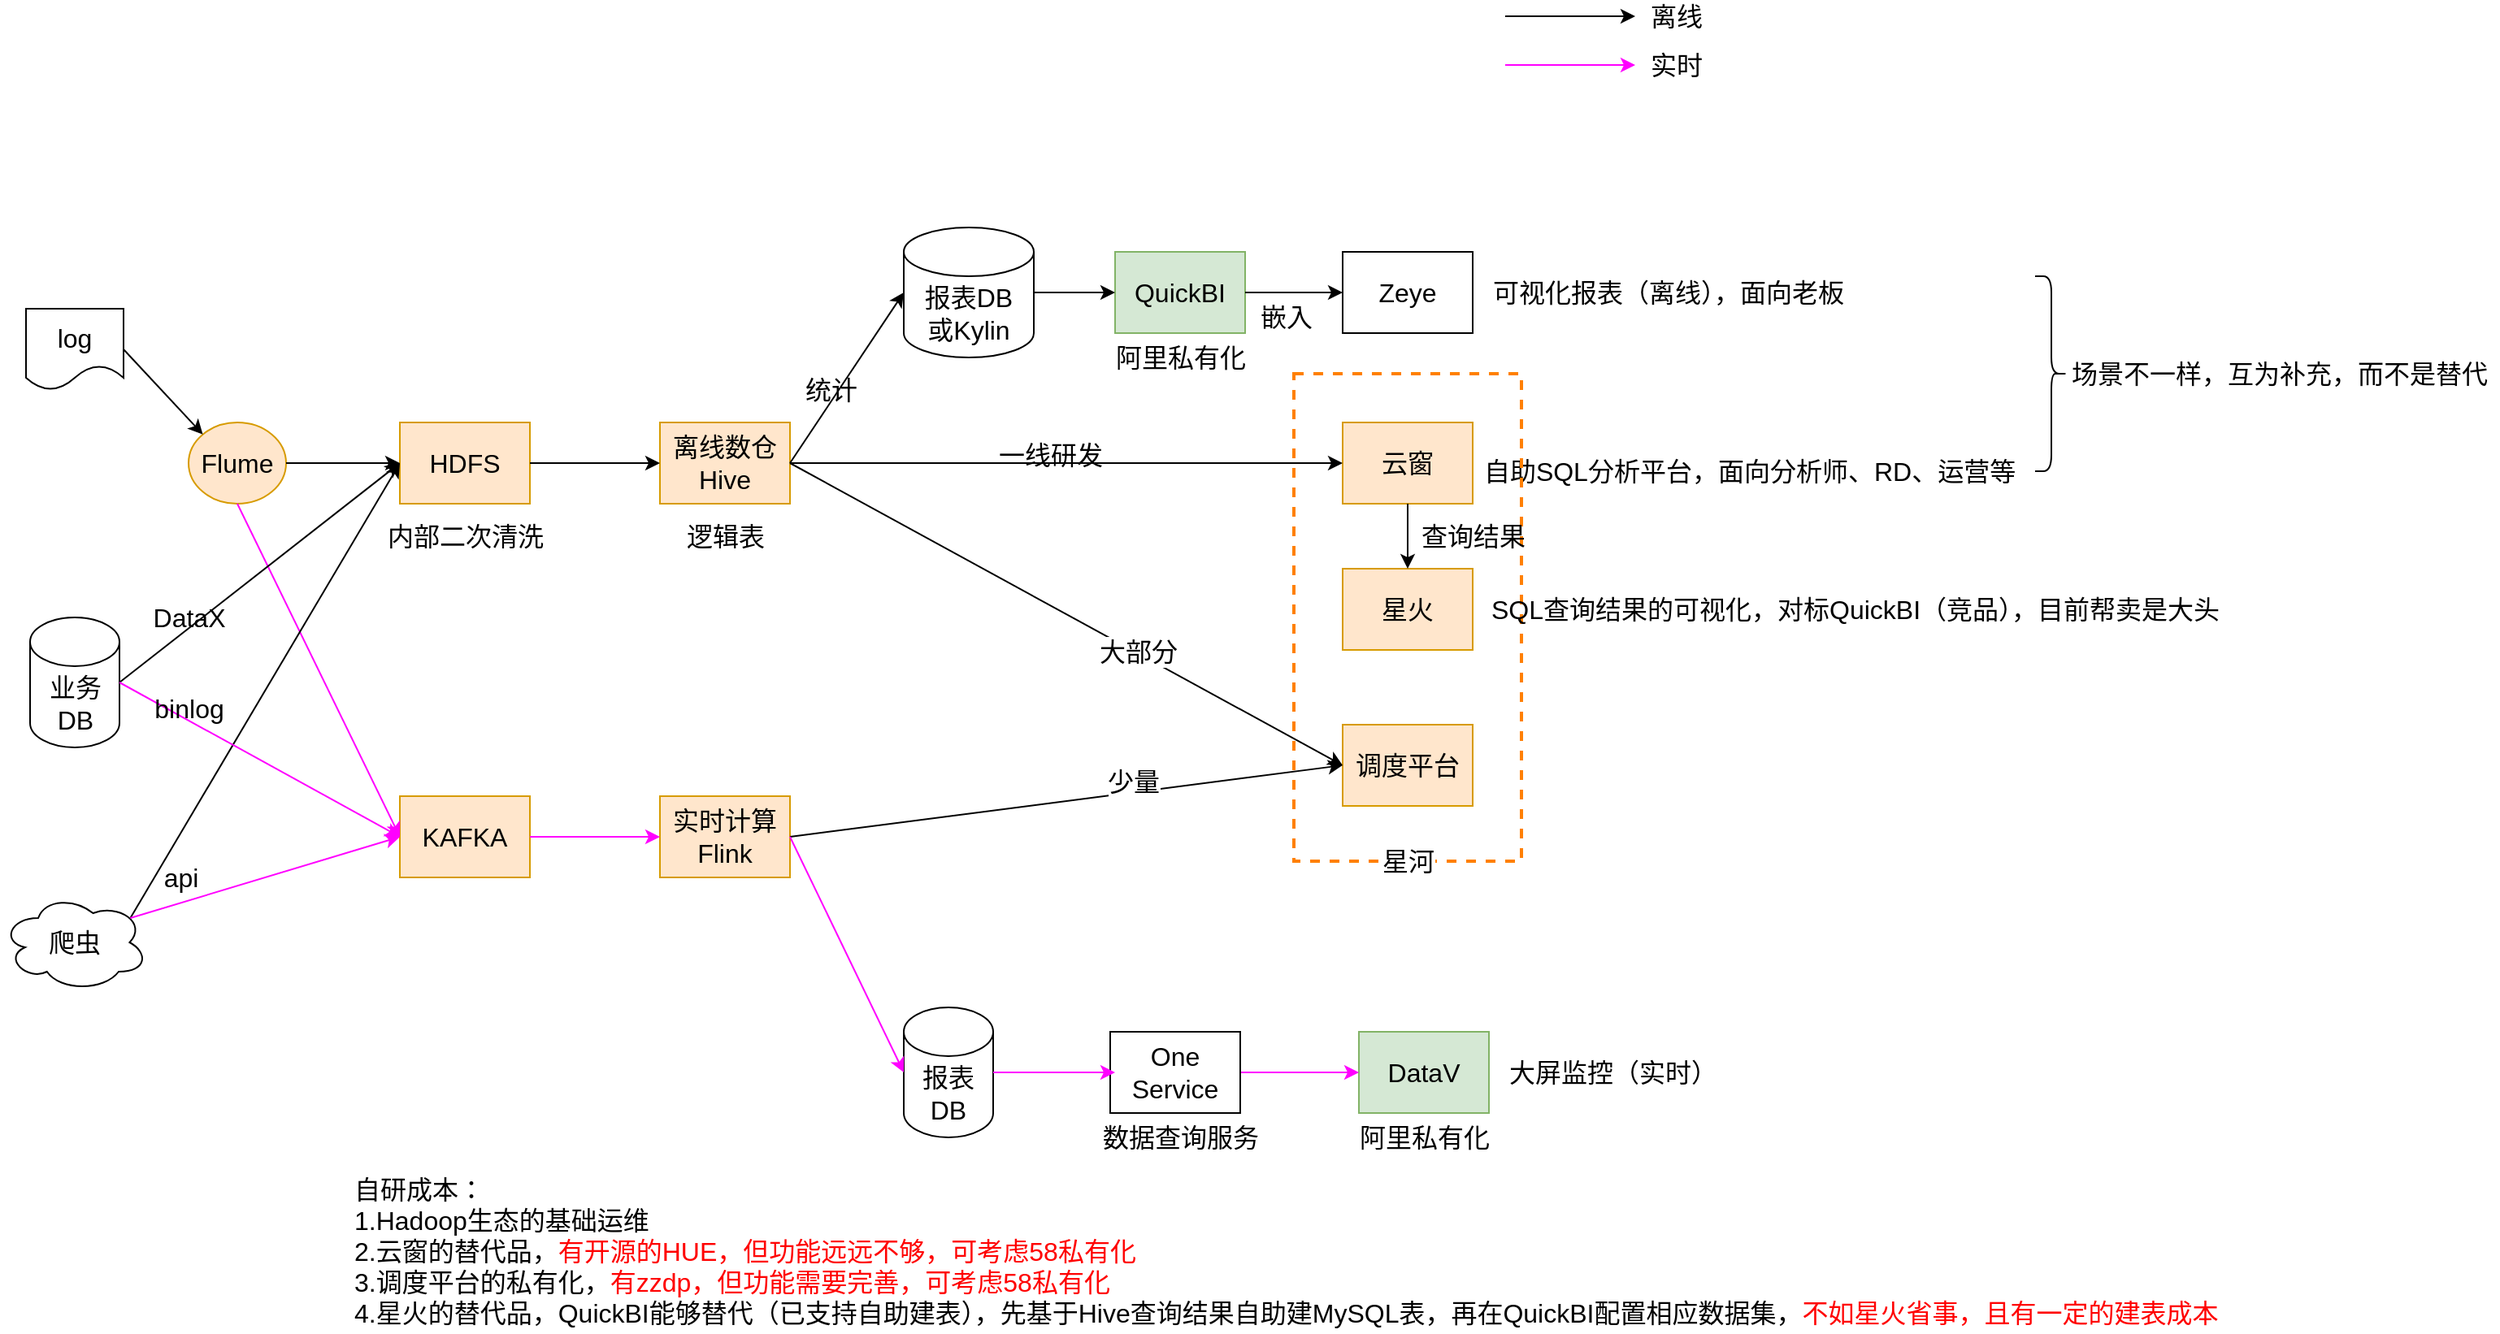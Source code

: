 <mxfile version="17.4.3" type="github">
  <diagram id="TMgxbQlVMmeY9P32GQ1a" name="Page-1">
    <mxGraphModel dx="986" dy="769" grid="1" gridSize="10" guides="1" tooltips="1" connect="1" arrows="1" fold="1" page="1" pageScale="1" pageWidth="827" pageHeight="1169" math="0" shadow="0">
      <root>
        <mxCell id="0" />
        <mxCell id="1" parent="0" />
        <mxCell id="b4gnppYfoSFITk3-e2fL-1" value="&lt;font style=&quot;font-size: 16px&quot;&gt;log&lt;/font&gt;" style="shape=document;whiteSpace=wrap;html=1;boundedLbl=1;" parent="1" vertex="1">
          <mxGeometry x="80" y="200" width="60" height="50" as="geometry" />
        </mxCell>
        <mxCell id="b4gnppYfoSFITk3-e2fL-2" value="业务DB" style="shape=cylinder3;whiteSpace=wrap;html=1;boundedLbl=1;backgroundOutline=1;size=15;fontSize=16;" parent="1" vertex="1">
          <mxGeometry x="82.5" y="390" width="55" height="80" as="geometry" />
        </mxCell>
        <mxCell id="b4gnppYfoSFITk3-e2fL-3" value="爬虫" style="ellipse;shape=cloud;whiteSpace=wrap;html=1;fontSize=16;" parent="1" vertex="1">
          <mxGeometry x="65" y="560" width="90" height="60" as="geometry" />
        </mxCell>
        <mxCell id="b4gnppYfoSFITk3-e2fL-4" value="HDFS" style="rounded=0;whiteSpace=wrap;html=1;fontSize=16;fillColor=#ffe6cc;strokeColor=#d79b00;" parent="1" vertex="1">
          <mxGeometry x="310" y="270" width="80" height="50" as="geometry" />
        </mxCell>
        <mxCell id="b4gnppYfoSFITk3-e2fL-6" value="Flume" style="ellipse;whiteSpace=wrap;html=1;fontSize=16;fillColor=#ffe6cc;strokeColor=#d79b00;" parent="1" vertex="1">
          <mxGeometry x="180" y="270" width="60" height="50" as="geometry" />
        </mxCell>
        <mxCell id="b4gnppYfoSFITk3-e2fL-7" value="KAFKA" style="rounded=0;whiteSpace=wrap;html=1;fontSize=16;fillColor=#ffe6cc;strokeColor=#d79b00;" parent="1" vertex="1">
          <mxGeometry x="310" y="500" width="80" height="50" as="geometry" />
        </mxCell>
        <mxCell id="b4gnppYfoSFITk3-e2fL-9" value="" style="endArrow=classic;html=1;rounded=0;fontSize=16;exitX=1;exitY=0.5;exitDx=0;exitDy=0;entryX=0;entryY=0;entryDx=0;entryDy=0;" parent="1" source="b4gnppYfoSFITk3-e2fL-1" target="b4gnppYfoSFITk3-e2fL-6" edge="1">
          <mxGeometry width="50" height="50" relative="1" as="geometry">
            <mxPoint x="210" y="430" as="sourcePoint" />
            <mxPoint x="260" y="380" as="targetPoint" />
          </mxGeometry>
        </mxCell>
        <mxCell id="b4gnppYfoSFITk3-e2fL-10" value="" style="endArrow=classic;html=1;rounded=0;fontSize=16;exitX=1;exitY=0.5;exitDx=0;exitDy=0;entryX=0;entryY=0.5;entryDx=0;entryDy=0;" parent="1" source="b4gnppYfoSFITk3-e2fL-6" target="b4gnppYfoSFITk3-e2fL-4" edge="1">
          <mxGeometry width="50" height="50" relative="1" as="geometry">
            <mxPoint x="150" y="235" as="sourcePoint" />
            <mxPoint x="198.787" y="287.322" as="targetPoint" />
          </mxGeometry>
        </mxCell>
        <mxCell id="b4gnppYfoSFITk3-e2fL-11" value="" style="endArrow=classic;html=1;rounded=0;fontSize=16;exitX=0.5;exitY=1;exitDx=0;exitDy=0;entryX=0;entryY=0.5;entryDx=0;entryDy=0;strokeColor=#FF00FF;" parent="1" source="b4gnppYfoSFITk3-e2fL-6" target="b4gnppYfoSFITk3-e2fL-7" edge="1">
          <mxGeometry width="50" height="50" relative="1" as="geometry">
            <mxPoint x="250" y="305" as="sourcePoint" />
            <mxPoint x="320" y="305" as="targetPoint" />
          </mxGeometry>
        </mxCell>
        <mxCell id="b4gnppYfoSFITk3-e2fL-12" value="" style="endArrow=classic;html=1;rounded=0;fontSize=16;exitX=1;exitY=0.5;exitDx=0;exitDy=0;entryX=0;entryY=0.5;entryDx=0;entryDy=0;exitPerimeter=0;" parent="1" source="b4gnppYfoSFITk3-e2fL-2" target="b4gnppYfoSFITk3-e2fL-4" edge="1">
          <mxGeometry width="50" height="50" relative="1" as="geometry">
            <mxPoint x="250" y="305" as="sourcePoint" />
            <mxPoint x="320" y="305" as="targetPoint" />
          </mxGeometry>
        </mxCell>
        <mxCell id="b4gnppYfoSFITk3-e2fL-13" value="" style="endArrow=classic;html=1;rounded=0;fontSize=16;exitX=0.88;exitY=0.25;exitDx=0;exitDy=0;entryX=0;entryY=0.5;entryDx=0;entryDy=0;exitPerimeter=0;" parent="1" source="b4gnppYfoSFITk3-e2fL-3" target="b4gnppYfoSFITk3-e2fL-4" edge="1">
          <mxGeometry width="50" height="50" relative="1" as="geometry">
            <mxPoint x="147.5" y="440" as="sourcePoint" />
            <mxPoint x="320" y="305" as="targetPoint" />
          </mxGeometry>
        </mxCell>
        <mxCell id="b4gnppYfoSFITk3-e2fL-14" value="内部二次清洗" style="text;html=1;align=center;verticalAlign=middle;resizable=0;points=[];autosize=1;strokeColor=none;fillColor=none;fontSize=16;" parent="1" vertex="1">
          <mxGeometry x="295" y="330" width="110" height="20" as="geometry" />
        </mxCell>
        <mxCell id="b4gnppYfoSFITk3-e2fL-15" value="离线数仓&lt;br&gt;Hive" style="rounded=0;whiteSpace=wrap;html=1;fontSize=16;fillColor=#ffe6cc;strokeColor=#d79b00;" parent="1" vertex="1">
          <mxGeometry x="470" y="270" width="80" height="50" as="geometry" />
        </mxCell>
        <mxCell id="b4gnppYfoSFITk3-e2fL-16" value="实时计算&lt;br&gt;Flink" style="rounded=0;whiteSpace=wrap;html=1;fontSize=16;fillColor=#ffe6cc;strokeColor=#d79b00;" parent="1" vertex="1">
          <mxGeometry x="470" y="500" width="80" height="50" as="geometry" />
        </mxCell>
        <mxCell id="b4gnppYfoSFITk3-e2fL-18" value="逻辑表" style="text;html=1;align=center;verticalAlign=middle;resizable=0;points=[];autosize=1;strokeColor=none;fillColor=none;fontSize=16;" parent="1" vertex="1">
          <mxGeometry x="480" y="330" width="60" height="20" as="geometry" />
        </mxCell>
        <mxCell id="b4gnppYfoSFITk3-e2fL-20" value="报表DB&lt;br&gt;或Kylin" style="shape=cylinder3;whiteSpace=wrap;html=1;boundedLbl=1;backgroundOutline=1;size=15;fontSize=16;" parent="1" vertex="1">
          <mxGeometry x="620" y="150" width="80" height="80" as="geometry" />
        </mxCell>
        <mxCell id="b4gnppYfoSFITk3-e2fL-21" value="QuickBI" style="rounded=0;whiteSpace=wrap;html=1;fontSize=16;fillColor=#d5e8d4;strokeColor=#82b366;" parent="1" vertex="1">
          <mxGeometry x="750" y="165" width="80" height="50" as="geometry" />
        </mxCell>
        <mxCell id="b4gnppYfoSFITk3-e2fL-22" value="Zeye" style="rounded=0;whiteSpace=wrap;html=1;fontSize=16;" parent="1" vertex="1">
          <mxGeometry x="890" y="165" width="80" height="50" as="geometry" />
        </mxCell>
        <mxCell id="b4gnppYfoSFITk3-e2fL-23" value="" style="endArrow=classic;html=1;rounded=0;fontSize=16;exitX=1;exitY=0.5;exitDx=0;exitDy=0;entryX=0;entryY=0.5;entryDx=0;entryDy=0;" parent="1" source="b4gnppYfoSFITk3-e2fL-4" target="b4gnppYfoSFITk3-e2fL-15" edge="1">
          <mxGeometry width="50" height="50" relative="1" as="geometry">
            <mxPoint x="250" y="305" as="sourcePoint" />
            <mxPoint x="320" y="305" as="targetPoint" />
          </mxGeometry>
        </mxCell>
        <mxCell id="b4gnppYfoSFITk3-e2fL-24" value="" style="endArrow=classic;html=1;rounded=0;fontSize=16;exitX=1;exitY=0.5;exitDx=0;exitDy=0;entryX=0;entryY=0.5;entryDx=0;entryDy=0;entryPerimeter=0;" parent="1" source="b4gnppYfoSFITk3-e2fL-15" target="b4gnppYfoSFITk3-e2fL-20" edge="1">
          <mxGeometry width="50" height="50" relative="1" as="geometry">
            <mxPoint x="400" y="305" as="sourcePoint" />
            <mxPoint x="480" y="305" as="targetPoint" />
          </mxGeometry>
        </mxCell>
        <mxCell id="b4gnppYfoSFITk3-e2fL-25" value="" style="endArrow=classic;html=1;rounded=0;fontSize=16;exitX=1;exitY=0.5;exitDx=0;exitDy=0;entryX=0;entryY=0.5;entryDx=0;entryDy=0;exitPerimeter=0;" parent="1" source="b4gnppYfoSFITk3-e2fL-20" target="b4gnppYfoSFITk3-e2fL-21" edge="1">
          <mxGeometry width="50" height="50" relative="1" as="geometry">
            <mxPoint x="560" y="305" as="sourcePoint" />
            <mxPoint x="630" y="200" as="targetPoint" />
          </mxGeometry>
        </mxCell>
        <mxCell id="b4gnppYfoSFITk3-e2fL-26" value="" style="endArrow=classic;html=1;rounded=0;fontSize=16;exitX=1;exitY=0.5;exitDx=0;exitDy=0;entryX=0;entryY=0.5;entryDx=0;entryDy=0;" parent="1" source="b4gnppYfoSFITk3-e2fL-21" target="b4gnppYfoSFITk3-e2fL-22" edge="1">
          <mxGeometry width="50" height="50" relative="1" as="geometry">
            <mxPoint x="685" y="200" as="sourcePoint" />
            <mxPoint x="760" y="200" as="targetPoint" />
          </mxGeometry>
        </mxCell>
        <mxCell id="b4gnppYfoSFITk3-e2fL-27" value="嵌入" style="text;html=1;align=center;verticalAlign=middle;resizable=0;points=[];autosize=1;strokeColor=none;fillColor=none;fontSize=16;" parent="1" vertex="1">
          <mxGeometry x="830" y="195" width="50" height="20" as="geometry" />
        </mxCell>
        <mxCell id="b4gnppYfoSFITk3-e2fL-28" value="云窗" style="rounded=0;whiteSpace=wrap;html=1;fontSize=16;fillColor=#ffe6cc;strokeColor=#d79b00;" parent="1" vertex="1">
          <mxGeometry x="890" y="270" width="80" height="50" as="geometry" />
        </mxCell>
        <mxCell id="b4gnppYfoSFITk3-e2fL-29" value="" style="endArrow=classic;html=1;rounded=0;fontSize=16;exitX=1;exitY=0.5;exitDx=0;exitDy=0;entryX=0;entryY=0.5;entryDx=0;entryDy=0;" parent="1" source="b4gnppYfoSFITk3-e2fL-15" target="b4gnppYfoSFITk3-e2fL-28" edge="1">
          <mxGeometry width="50" height="50" relative="1" as="geometry">
            <mxPoint x="560" y="305" as="sourcePoint" />
            <mxPoint x="630" y="200" as="targetPoint" />
          </mxGeometry>
        </mxCell>
        <mxCell id="b4gnppYfoSFITk3-e2fL-30" value="调度平台" style="rounded=0;whiteSpace=wrap;html=1;fontSize=16;fillColor=#ffe6cc;strokeColor=#d79b00;" parent="1" vertex="1">
          <mxGeometry x="890" y="456" width="80" height="50" as="geometry" />
        </mxCell>
        <mxCell id="b4gnppYfoSFITk3-e2fL-31" value="" style="endArrow=classic;html=1;rounded=0;fontSize=16;exitX=1;exitY=0.5;exitDx=0;exitDy=0;entryX=0;entryY=0.5;entryDx=0;entryDy=0;" parent="1" source="b4gnppYfoSFITk3-e2fL-15" target="b4gnppYfoSFITk3-e2fL-30" edge="1">
          <mxGeometry width="50" height="50" relative="1" as="geometry">
            <mxPoint x="560" y="305" as="sourcePoint" />
            <mxPoint x="900" y="305" as="targetPoint" />
          </mxGeometry>
        </mxCell>
        <mxCell id="qtKlCRNCfXGgiiKGvy_T-9" value="大部分" style="edgeLabel;html=1;align=center;verticalAlign=middle;resizable=0;points=[];fontSize=16;" parent="b4gnppYfoSFITk3-e2fL-31" vertex="1" connectable="0">
          <mxGeometry x="0.258" relative="1" as="geometry">
            <mxPoint y="-1" as="offset" />
          </mxGeometry>
        </mxCell>
        <mxCell id="b4gnppYfoSFITk3-e2fL-32" value="" style="endArrow=classic;html=1;rounded=0;fontSize=16;exitX=1;exitY=0.5;exitDx=0;exitDy=0;entryX=0;entryY=0.5;entryDx=0;entryDy=0;" parent="1" source="b4gnppYfoSFITk3-e2fL-16" target="b4gnppYfoSFITk3-e2fL-30" edge="1">
          <mxGeometry width="50" height="50" relative="1" as="geometry">
            <mxPoint x="560" y="305" as="sourcePoint" />
            <mxPoint x="900" y="425" as="targetPoint" />
          </mxGeometry>
        </mxCell>
        <mxCell id="qtKlCRNCfXGgiiKGvy_T-10" value="少量" style="edgeLabel;html=1;align=center;verticalAlign=middle;resizable=0;points=[];fontSize=16;" parent="b4gnppYfoSFITk3-e2fL-32" vertex="1" connectable="0">
          <mxGeometry x="0.241" y="3" relative="1" as="geometry">
            <mxPoint y="-4" as="offset" />
          </mxGeometry>
        </mxCell>
        <mxCell id="b4gnppYfoSFITk3-e2fL-33" value="" style="endArrow=classic;html=1;rounded=0;fontSize=16;exitX=1;exitY=0.5;exitDx=0;exitDy=0;entryX=0;entryY=0.5;entryDx=0;entryDy=0;strokeColor=#FF00FF;" parent="1" source="b4gnppYfoSFITk3-e2fL-7" target="b4gnppYfoSFITk3-e2fL-16" edge="1">
          <mxGeometry width="50" height="50" relative="1" as="geometry">
            <mxPoint x="220" y="330" as="sourcePoint" />
            <mxPoint x="320" y="535" as="targetPoint" />
          </mxGeometry>
        </mxCell>
        <mxCell id="b4gnppYfoSFITk3-e2fL-34" value="报表DB" style="shape=cylinder3;whiteSpace=wrap;html=1;boundedLbl=1;backgroundOutline=1;size=15;fontSize=16;" parent="1" vertex="1">
          <mxGeometry x="620" y="630" width="55" height="80" as="geometry" />
        </mxCell>
        <mxCell id="b4gnppYfoSFITk3-e2fL-35" value="" style="endArrow=classic;html=1;rounded=0;fontSize=16;exitX=1;exitY=0.5;exitDx=0;exitDy=0;entryX=0;entryY=0.5;entryDx=0;entryDy=0;strokeColor=#FF00FF;entryPerimeter=0;" parent="1" source="b4gnppYfoSFITk3-e2fL-16" target="b4gnppYfoSFITk3-e2fL-34" edge="1">
          <mxGeometry width="50" height="50" relative="1" as="geometry">
            <mxPoint x="400" y="535" as="sourcePoint" />
            <mxPoint x="480" y="535" as="targetPoint" />
          </mxGeometry>
        </mxCell>
        <mxCell id="qtKlCRNCfXGgiiKGvy_T-1" value="阿里私有化" style="text;html=1;align=center;verticalAlign=middle;resizable=0;points=[];autosize=1;strokeColor=none;fillColor=none;fontSize=16;" parent="1" vertex="1">
          <mxGeometry x="740" y="220" width="100" height="20" as="geometry" />
        </mxCell>
        <mxCell id="qtKlCRNCfXGgiiKGvy_T-2" value="自研成本：&lt;br&gt;1.Hadoop生态的基础运维&lt;br&gt;2.云窗的替代品，&lt;font color=&quot;#ff0000&quot;&gt;有开源的HUE，但功能远远不够，可考虑58私有化&lt;/font&gt;&lt;br&gt;3.调度平台的私有化，&lt;font color=&quot;#ff0000&quot;&gt;有zzdp，但功能需要完善，可考虑58私有化&lt;/font&gt;&lt;br&gt;4.星火的替代品，QuickBI能够替代（已支持自助建表），先基于Hive查询结果自助建MySQL表，再在QuickBI配置相应数据集，&lt;font color=&quot;#ff0000&quot;&gt;不如星火省事，且有一定的建表成本&lt;/font&gt;" style="text;html=1;align=left;verticalAlign=middle;resizable=0;points=[];autosize=1;strokeColor=none;fillColor=none;fontSize=16;" parent="1" vertex="1">
          <mxGeometry x="280" y="730" width="1170" height="100" as="geometry" />
        </mxCell>
        <mxCell id="qtKlCRNCfXGgiiKGvy_T-3" value="可视化报表（离线），面向老板" style="text;html=1;align=center;verticalAlign=middle;resizable=0;points=[];autosize=1;strokeColor=none;fillColor=none;fontSize=16;" parent="1" vertex="1">
          <mxGeometry x="970" y="180" width="240" height="20" as="geometry" />
        </mxCell>
        <mxCell id="qtKlCRNCfXGgiiKGvy_T-4" value="自助SQL分析平台，面向分析师、RD、运营等" style="text;html=1;align=center;verticalAlign=middle;resizable=0;points=[];autosize=1;strokeColor=none;fillColor=none;fontSize=16;" parent="1" vertex="1">
          <mxGeometry x="970" y="290" width="340" height="20" as="geometry" />
        </mxCell>
        <mxCell id="qtKlCRNCfXGgiiKGvy_T-5" value="" style="shape=curlyBracket;whiteSpace=wrap;html=1;rounded=1;flipH=1;fontSize=16;" parent="1" vertex="1">
          <mxGeometry x="1316" y="180" width="20" height="120" as="geometry" />
        </mxCell>
        <mxCell id="qtKlCRNCfXGgiiKGvy_T-6" value="场景不一样，互为补充，而不是替代" style="text;html=1;align=center;verticalAlign=middle;resizable=0;points=[];autosize=1;strokeColor=none;fillColor=none;fontSize=16;" parent="1" vertex="1">
          <mxGeometry x="1331" y="230" width="270" height="20" as="geometry" />
        </mxCell>
        <mxCell id="qtKlCRNCfXGgiiKGvy_T-7" value="统计" style="text;html=1;align=center;verticalAlign=middle;resizable=0;points=[];autosize=1;strokeColor=none;fillColor=none;fontSize=16;" parent="1" vertex="1">
          <mxGeometry x="550" y="240" width="50" height="20" as="geometry" />
        </mxCell>
        <mxCell id="qtKlCRNCfXGgiiKGvy_T-8" value="一线研发" style="text;html=1;align=center;verticalAlign=middle;resizable=0;points=[];autosize=1;strokeColor=none;fillColor=none;fontSize=16;" parent="1" vertex="1">
          <mxGeometry x="670" y="280" width="80" height="20" as="geometry" />
        </mxCell>
        <mxCell id="qtKlCRNCfXGgiiKGvy_T-12" value="" style="endArrow=classic;html=1;rounded=0;fontSize=16;exitX=1;exitY=0.5;exitDx=0;exitDy=0;entryX=0;entryY=0.5;entryDx=0;entryDy=0;strokeColor=#FF00FF;exitPerimeter=0;" parent="1" source="b4gnppYfoSFITk3-e2fL-2" target="b4gnppYfoSFITk3-e2fL-7" edge="1">
          <mxGeometry width="50" height="50" relative="1" as="geometry">
            <mxPoint x="220" y="330" as="sourcePoint" />
            <mxPoint x="320" y="535" as="targetPoint" />
          </mxGeometry>
        </mxCell>
        <mxCell id="qtKlCRNCfXGgiiKGvy_T-13" value="binlog" style="text;html=1;align=center;verticalAlign=middle;resizable=0;points=[];autosize=1;strokeColor=none;fillColor=none;fontSize=16;" parent="1" vertex="1">
          <mxGeometry x="150" y="436" width="60" height="20" as="geometry" />
        </mxCell>
        <mxCell id="qtKlCRNCfXGgiiKGvy_T-14" value="" style="endArrow=classic;html=1;rounded=0;fontSize=16;exitX=0.88;exitY=0.25;exitDx=0;exitDy=0;entryX=0;entryY=0.5;entryDx=0;entryDy=0;strokeColor=#FF00FF;exitPerimeter=0;" parent="1" source="b4gnppYfoSFITk3-e2fL-3" target="b4gnppYfoSFITk3-e2fL-7" edge="1">
          <mxGeometry width="50" height="50" relative="1" as="geometry">
            <mxPoint x="147.5" y="440" as="sourcePoint" />
            <mxPoint x="320" y="535" as="targetPoint" />
          </mxGeometry>
        </mxCell>
        <mxCell id="qtKlCRNCfXGgiiKGvy_T-15" value="" style="endArrow=classic;html=1;rounded=0;fontSize=16;exitX=1;exitY=0.5;exitDx=0;exitDy=0;entryX=0;entryY=0.5;entryDx=0;entryDy=0;" parent="1" edge="1">
          <mxGeometry width="50" height="50" relative="1" as="geometry">
            <mxPoint x="990" y="20" as="sourcePoint" />
            <mxPoint x="1070" y="20" as="targetPoint" />
          </mxGeometry>
        </mxCell>
        <mxCell id="qtKlCRNCfXGgiiKGvy_T-16" value="离线" style="text;html=1;align=center;verticalAlign=middle;resizable=0;points=[];autosize=1;strokeColor=none;fillColor=none;fontSize=16;" parent="1" vertex="1">
          <mxGeometry x="1070" y="10" width="50" height="20" as="geometry" />
        </mxCell>
        <mxCell id="qtKlCRNCfXGgiiKGvy_T-17" value="" style="endArrow=classic;html=1;rounded=0;fontSize=16;exitX=1;exitY=0.5;exitDx=0;exitDy=0;entryX=0;entryY=0.5;entryDx=0;entryDy=0;strokeColor=#FF00FF;" parent="1" edge="1">
          <mxGeometry width="50" height="50" relative="1" as="geometry">
            <mxPoint x="990" y="50" as="sourcePoint" />
            <mxPoint x="1070" y="50" as="targetPoint" />
          </mxGeometry>
        </mxCell>
        <mxCell id="qtKlCRNCfXGgiiKGvy_T-18" value="实时" style="text;html=1;align=center;verticalAlign=middle;resizable=0;points=[];autosize=1;strokeColor=none;fillColor=none;fontSize=16;" parent="1" vertex="1">
          <mxGeometry x="1070" y="40" width="50" height="20" as="geometry" />
        </mxCell>
        <mxCell id="N9OCV6XKO_UFdlqKsw-6-1" value="星火" style="rounded=0;whiteSpace=wrap;html=1;fontSize=16;fillColor=#ffe6cc;strokeColor=#d79b00;" vertex="1" parent="1">
          <mxGeometry x="890" y="360" width="80" height="50" as="geometry" />
        </mxCell>
        <mxCell id="N9OCV6XKO_UFdlqKsw-6-2" value="" style="endArrow=classic;html=1;rounded=0;fontSize=16;exitX=0.5;exitY=1;exitDx=0;exitDy=0;entryX=0.5;entryY=0;entryDx=0;entryDy=0;" edge="1" parent="1" source="b4gnppYfoSFITk3-e2fL-28" target="N9OCV6XKO_UFdlqKsw-6-1">
          <mxGeometry width="50" height="50" relative="1" as="geometry">
            <mxPoint x="560" y="305" as="sourcePoint" />
            <mxPoint x="900" y="305" as="targetPoint" />
          </mxGeometry>
        </mxCell>
        <mxCell id="N9OCV6XKO_UFdlqKsw-6-7" value="" style="rounded=0;whiteSpace=wrap;html=1;fillColor=none;dashed=1;strokeWidth=2;strokeColor=#FF8000;" vertex="1" parent="1">
          <mxGeometry x="860" y="240" width="140" height="300" as="geometry" />
        </mxCell>
        <mxCell id="N9OCV6XKO_UFdlqKsw-6-5" value="查询结果" style="text;html=1;align=center;verticalAlign=middle;resizable=0;points=[];autosize=1;strokeColor=none;fillColor=none;fontSize=16;" vertex="1" parent="1">
          <mxGeometry x="930" y="330" width="80" height="20" as="geometry" />
        </mxCell>
        <mxCell id="N9OCV6XKO_UFdlqKsw-6-6" value="SQL查询结果的可视化，对标QuickBI（竞品），目前帮卖是大头" style="text;html=1;align=center;verticalAlign=middle;resizable=0;points=[];autosize=1;strokeColor=none;fillColor=none;fontSize=16;" vertex="1" parent="1">
          <mxGeometry x="970" y="375" width="470" height="20" as="geometry" />
        </mxCell>
        <mxCell id="N9OCV6XKO_UFdlqKsw-6-8" value="星河" style="edgeLabel;html=1;align=center;verticalAlign=middle;resizable=0;points=[];fontSize=16;" vertex="1" connectable="0" parent="1">
          <mxGeometry x="930.002" y="540.005" as="geometry" />
        </mxCell>
        <mxCell id="N9OCV6XKO_UFdlqKsw-6-9" value="DataX" style="text;html=1;align=center;verticalAlign=middle;resizable=0;points=[];autosize=1;strokeColor=none;fillColor=none;fontSize=16;" vertex="1" parent="1">
          <mxGeometry x="150" y="380" width="60" height="20" as="geometry" />
        </mxCell>
        <mxCell id="N9OCV6XKO_UFdlqKsw-6-10" value="api" style="text;html=1;align=center;verticalAlign=middle;resizable=0;points=[];autosize=1;strokeColor=none;fillColor=none;fontSize=16;" vertex="1" parent="1">
          <mxGeometry x="155" y="540" width="40" height="20" as="geometry" />
        </mxCell>
        <mxCell id="N9OCV6XKO_UFdlqKsw-6-12" value="DataV" style="rounded=0;whiteSpace=wrap;html=1;fontSize=16;fillColor=#d5e8d4;strokeColor=#82b366;" vertex="1" parent="1">
          <mxGeometry x="900" y="645" width="80" height="50" as="geometry" />
        </mxCell>
        <mxCell id="N9OCV6XKO_UFdlqKsw-6-14" value="阿里私有化" style="text;html=1;align=center;verticalAlign=middle;resizable=0;points=[];autosize=1;strokeColor=none;fillColor=none;fontSize=16;" vertex="1" parent="1">
          <mxGeometry x="890" y="700" width="100" height="20" as="geometry" />
        </mxCell>
        <mxCell id="N9OCV6XKO_UFdlqKsw-6-15" value="大屏监控（实时）" style="text;html=1;align=center;verticalAlign=middle;resizable=0;points=[];autosize=1;strokeColor=none;fillColor=none;fontSize=16;" vertex="1" parent="1">
          <mxGeometry x="986" y="660" width="140" height="20" as="geometry" />
        </mxCell>
        <mxCell id="N9OCV6XKO_UFdlqKsw-6-16" value="" style="endArrow=classic;html=1;rounded=0;fontSize=16;exitX=1;exitY=0.5;exitDx=0;exitDy=0;entryX=0;entryY=0.5;entryDx=0;entryDy=0;strokeColor=#FF00FF;exitPerimeter=0;startArrow=none;" edge="1" parent="1" source="N9OCV6XKO_UFdlqKsw-6-17" target="N9OCV6XKO_UFdlqKsw-6-12">
          <mxGeometry width="50" height="50" relative="1" as="geometry">
            <mxPoint x="560" y="535" as="sourcePoint" />
            <mxPoint x="630" y="680" as="targetPoint" />
          </mxGeometry>
        </mxCell>
        <mxCell id="N9OCV6XKO_UFdlqKsw-6-17" value="One Service" style="rounded=0;whiteSpace=wrap;html=1;fontSize=16;" vertex="1" parent="1">
          <mxGeometry x="747" y="645" width="80" height="50" as="geometry" />
        </mxCell>
        <mxCell id="N9OCV6XKO_UFdlqKsw-6-19" value="数据查询服务" style="text;html=1;align=center;verticalAlign=middle;resizable=0;points=[];autosize=1;strokeColor=none;fillColor=none;fontSize=16;" vertex="1" parent="1">
          <mxGeometry x="735" y="700" width="110" height="20" as="geometry" />
        </mxCell>
        <mxCell id="N9OCV6XKO_UFdlqKsw-6-20" value="" style="endArrow=classic;html=1;rounded=0;fontSize=16;exitX=1;exitY=0.5;exitDx=0;exitDy=0;strokeColor=#FF00FF;exitPerimeter=0;startArrow=none;" edge="1" parent="1" source="b4gnppYfoSFITk3-e2fL-34">
          <mxGeometry width="50" height="50" relative="1" as="geometry">
            <mxPoint x="837" y="680" as="sourcePoint" />
            <mxPoint x="750" y="670" as="targetPoint" />
          </mxGeometry>
        </mxCell>
      </root>
    </mxGraphModel>
  </diagram>
</mxfile>
